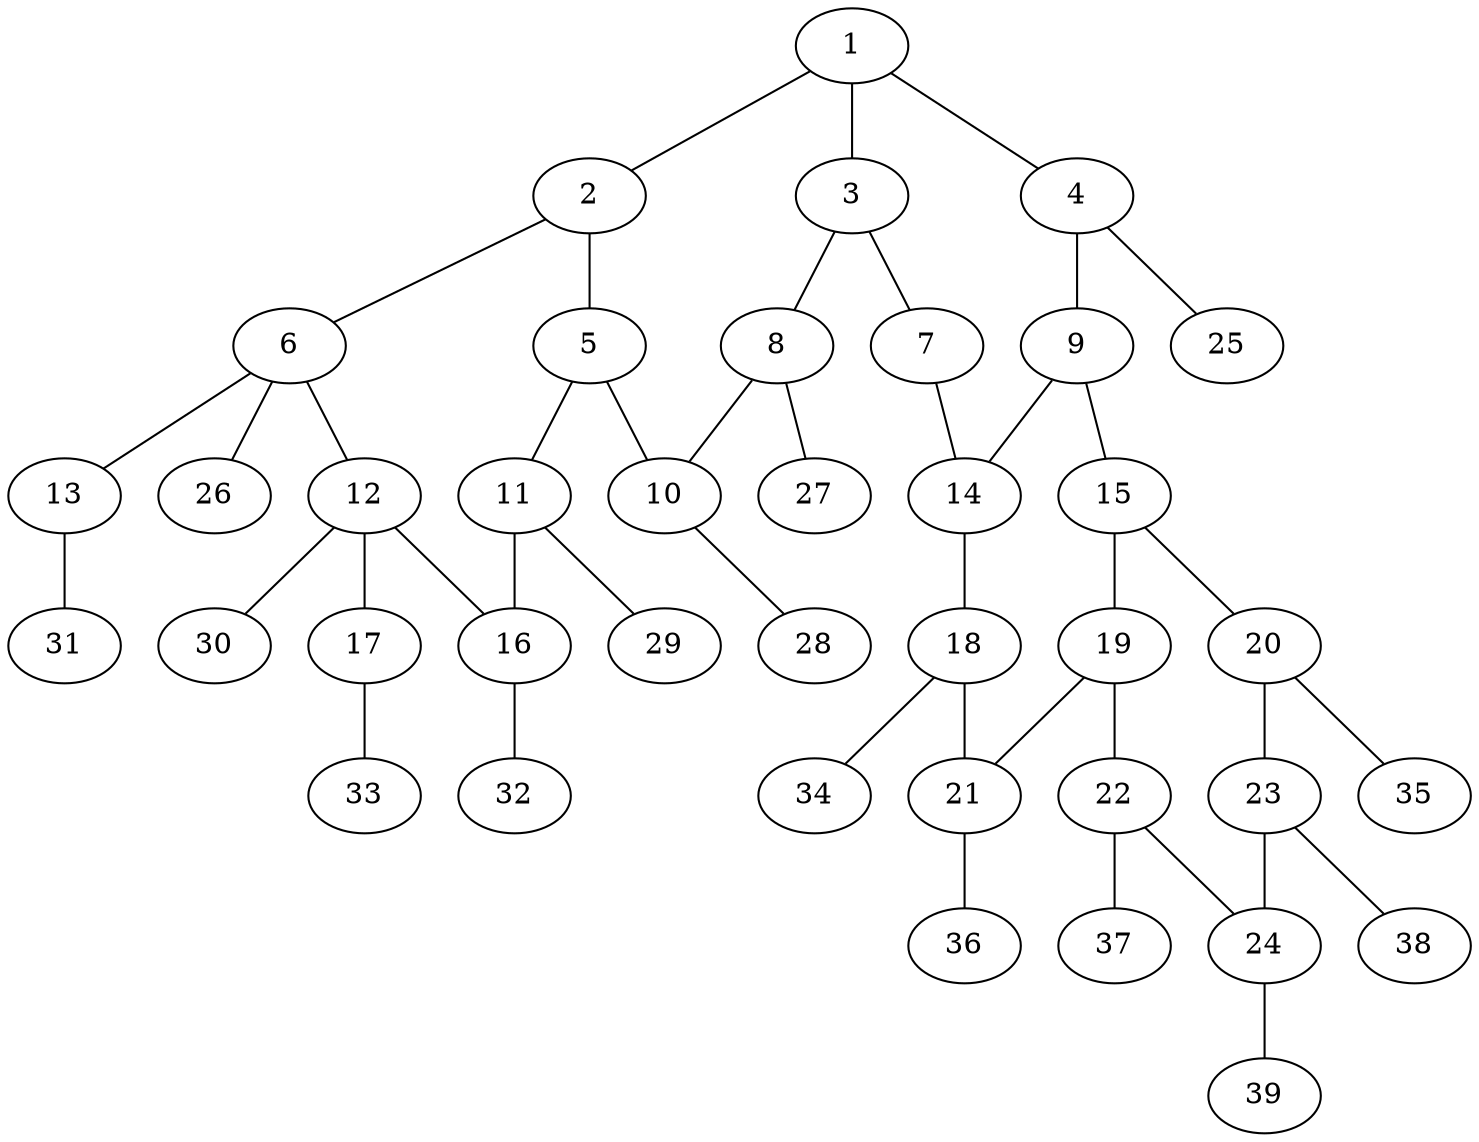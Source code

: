 graph molecule_2368 {
	1	 [chem=C];
	2	 [chem=C];
	1 -- 2	 [valence=1];
	3	 [chem=C];
	1 -- 3	 [valence=2];
	4	 [chem=C];
	1 -- 4	 [valence=1];
	5	 [chem=C];
	2 -- 5	 [valence=2];
	6	 [chem=C];
	2 -- 6	 [valence=1];
	7	 [chem=N];
	3 -- 7	 [valence=1];
	8	 [chem=C];
	3 -- 8	 [valence=1];
	9	 [chem=C];
	4 -- 9	 [valence=2];
	25	 [chem=H];
	4 -- 25	 [valence=1];
	10	 [chem=C];
	5 -- 10	 [valence=1];
	11	 [chem=C];
	5 -- 11	 [valence=1];
	12	 [chem=C];
	6 -- 12	 [valence=1];
	13	 [chem=O];
	6 -- 13	 [valence=1];
	26	 [chem=H];
	6 -- 26	 [valence=1];
	14	 [chem=C];
	7 -- 14	 [valence=2];
	8 -- 10	 [valence=2];
	27	 [chem=H];
	8 -- 27	 [valence=1];
	9 -- 14	 [valence=1];
	15	 [chem=C];
	9 -- 15	 [valence=1];
	28	 [chem=H];
	10 -- 28	 [valence=1];
	16	 [chem=C];
	11 -- 16	 [valence=2];
	29	 [chem=H];
	11 -- 29	 [valence=1];
	12 -- 16	 [valence=1];
	17	 [chem=O];
	12 -- 17	 [valence=1];
	30	 [chem=H];
	12 -- 30	 [valence=1];
	31	 [chem=H];
	13 -- 31	 [valence=1];
	18	 [chem=C];
	14 -- 18	 [valence=1];
	19	 [chem=C];
	15 -- 19	 [valence=1];
	20	 [chem=C];
	15 -- 20	 [valence=2];
	32	 [chem=H];
	16 -- 32	 [valence=1];
	33	 [chem=H];
	17 -- 33	 [valence=1];
	21	 [chem=C];
	18 -- 21	 [valence=2];
	34	 [chem=H];
	18 -- 34	 [valence=1];
	19 -- 21	 [valence=1];
	22	 [chem=C];
	19 -- 22	 [valence=2];
	23	 [chem=C];
	20 -- 23	 [valence=1];
	35	 [chem=H];
	20 -- 35	 [valence=1];
	36	 [chem=H];
	21 -- 36	 [valence=1];
	24	 [chem=C];
	22 -- 24	 [valence=1];
	37	 [chem=H];
	22 -- 37	 [valence=1];
	23 -- 24	 [valence=2];
	38	 [chem=H];
	23 -- 38	 [valence=1];
	39	 [chem=H];
	24 -- 39	 [valence=1];
}

